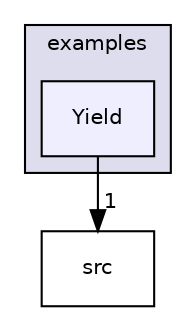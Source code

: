 digraph "examples/Yield" {
  compound=true
  node [ fontsize="10", fontname="Helvetica"];
  edge [ labelfontsize="10", labelfontname="Helvetica"];
  subgraph clusterdir_d28a4824dc47e487b107a5db32ef43c4 {
    graph [ bgcolor="#ddddee", pencolor="black", label="examples" fontname="Helvetica", fontsize="10", URL="dir_d28a4824dc47e487b107a5db32ef43c4.html"]
  dir_213793cabee6d8d822d940f412fbb79b [shape=box, label="Yield", style="filled", fillcolor="#eeeeff", pencolor="black", URL="dir_213793cabee6d8d822d940f412fbb79b.html"];
  }
  dir_68267d1309a1af8e8297ef4c3efbcdba [shape=box label="src" URL="dir_68267d1309a1af8e8297ef4c3efbcdba.html"];
  dir_213793cabee6d8d822d940f412fbb79b->dir_68267d1309a1af8e8297ef4c3efbcdba [headlabel="1", labeldistance=1.5 headhref="dir_000008_000009.html"];
}
